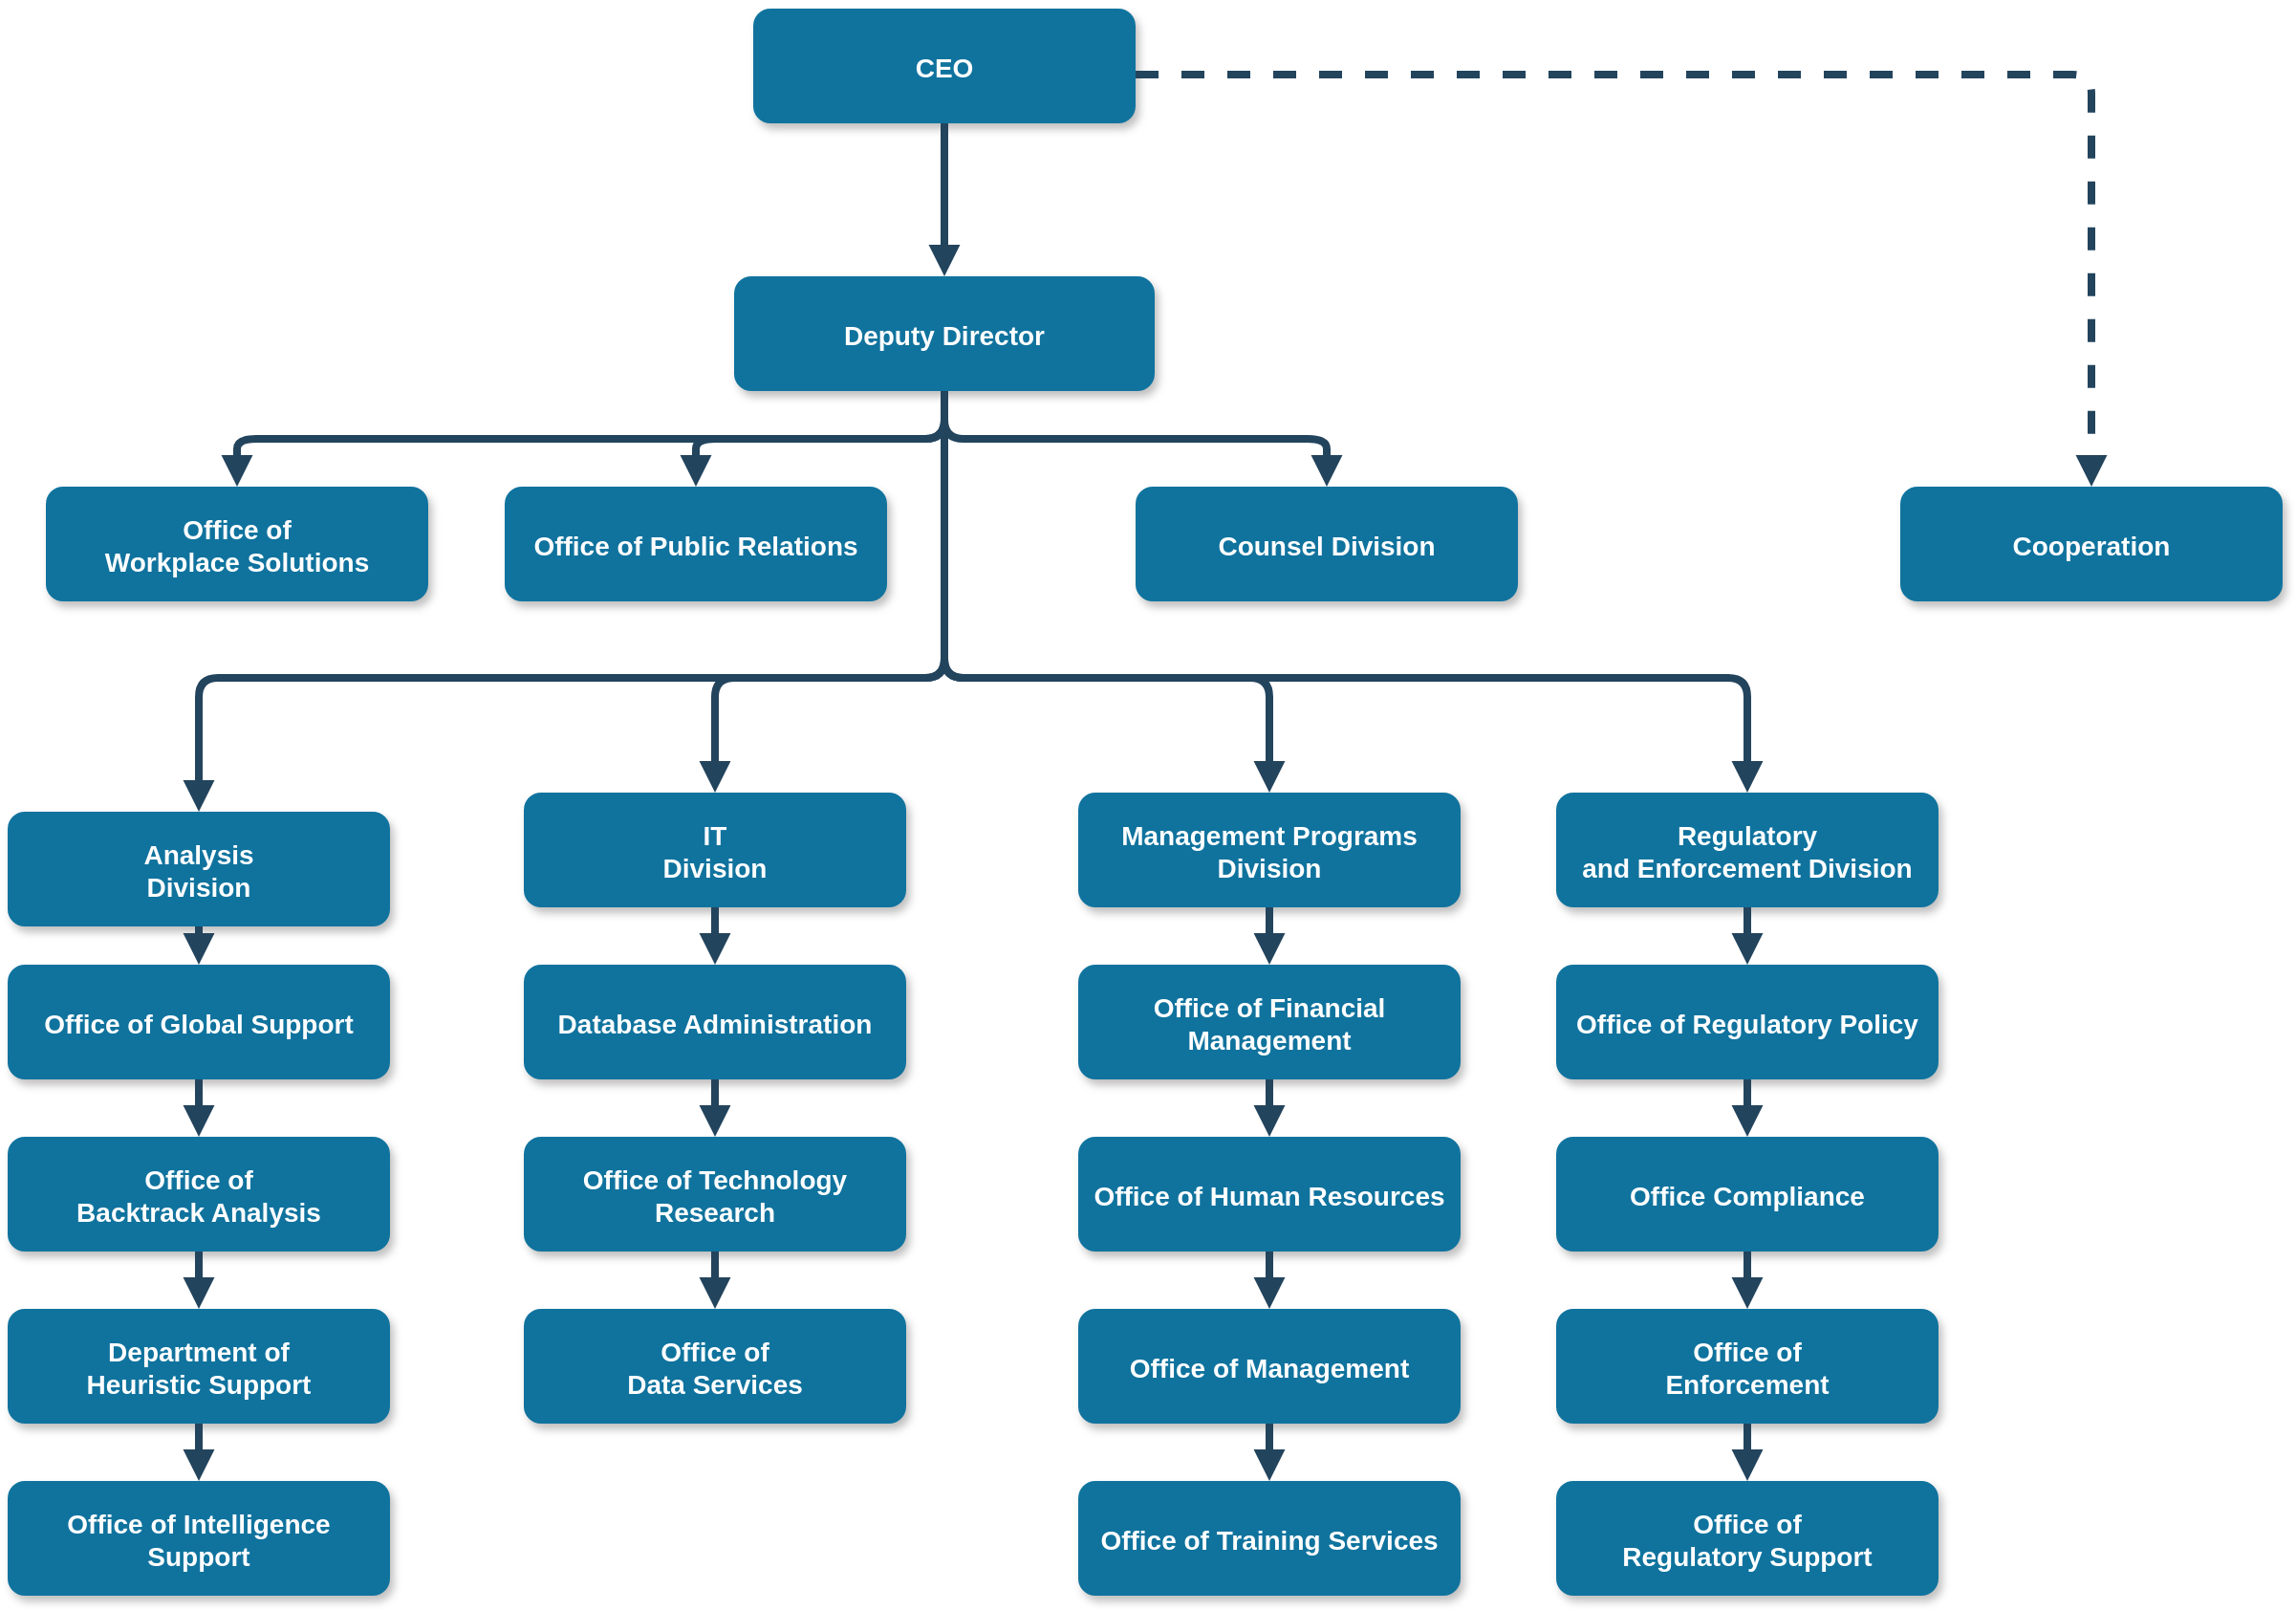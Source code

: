 <mxfile version="24.8.4" pages="2">
  <diagram name="Page-1" id="97916047-d0de-89f5-080d-49f4d83e522f">
    <mxGraphModel dx="872" dy="477" grid="1" gridSize="10" guides="1" tooltips="1" connect="1" arrows="1" fold="1" page="1" pageScale="1.5" pageWidth="1169" pageHeight="827" background="none" math="0" shadow="0">
      <root>
        <mxCell id="0" />
        <mxCell id="1" parent="0" />
        <mxCell id="2" value="CEO" style="rounded=1;fillColor=#10739E;strokeColor=none;shadow=1;gradientColor=none;fontStyle=1;fontColor=#FFFFFF;fontSize=14;" parent="1" vertex="1">
          <mxGeometry x="672" y="205.5" width="200" height="60" as="geometry" />
        </mxCell>
        <mxCell id="3" value="Deputy Director" style="rounded=1;fillColor=#10739E;strokeColor=none;shadow=1;gradientColor=none;fontStyle=1;fontColor=#FFFFFF;fontSize=14;" parent="1" vertex="1">
          <mxGeometry x="662" y="345.5" width="220" height="60" as="geometry" />
        </mxCell>
        <mxCell id="4" value="Office of &#xa;Workplace Solutions" style="rounded=1;fillColor=#10739E;strokeColor=none;shadow=1;gradientColor=none;fontStyle=1;fontColor=#FFFFFF;fontSize=14;" parent="1" vertex="1">
          <mxGeometry x="302" y="455.5" width="200" height="60" as="geometry" />
        </mxCell>
        <mxCell id="5" value="Office of Public Relations" style="rounded=1;fillColor=#10739E;strokeColor=none;shadow=1;gradientColor=none;fontStyle=1;fontColor=#FFFFFF;fontSize=14;" parent="1" vertex="1">
          <mxGeometry x="542" y="455.5" width="200" height="60" as="geometry" />
        </mxCell>
        <mxCell id="6" value="Counsel Division" style="rounded=1;fillColor=#10739E;strokeColor=none;shadow=1;gradientColor=none;fontStyle=1;fontColor=#FFFFFF;fontSize=14;" parent="1" vertex="1">
          <mxGeometry x="872" y="455.5" width="200" height="60" as="geometry" />
        </mxCell>
        <mxCell id="7" value="Cooperation" style="rounded=1;fillColor=#10739E;strokeColor=none;shadow=1;gradientColor=none;fontStyle=1;fontColor=#FFFFFF;fontSize=14;" parent="1" vertex="1">
          <mxGeometry x="1272" y="455.5" width="200" height="60" as="geometry" />
        </mxCell>
        <mxCell id="8" value="Analysis &#xa;Division" style="rounded=1;fillColor=#10739E;strokeColor=none;shadow=1;gradientColor=none;fontStyle=1;fontColor=#FFFFFF;fontSize=14;" parent="1" vertex="1">
          <mxGeometry x="282" y="625.5" width="200" height="60" as="geometry" />
        </mxCell>
        <mxCell id="9" value="Office of Global Support" style="rounded=1;fillColor=#10739E;strokeColor=none;shadow=1;gradientColor=none;fontStyle=1;fontColor=#FFFFFF;fontSize=14;" parent="1" vertex="1">
          <mxGeometry x="282" y="705.5" width="200" height="60" as="geometry" />
        </mxCell>
        <mxCell id="10" value="Office of &#xa;Backtrack Analysis" style="rounded=1;fillColor=#10739E;strokeColor=none;shadow=1;gradientColor=none;fontStyle=1;fontColor=#FFFFFF;fontSize=14;" parent="1" vertex="1">
          <mxGeometry x="282" y="795.5" width="200" height="60" as="geometry" />
        </mxCell>
        <mxCell id="11" value="Department of &#xa;Heuristic Support" style="rounded=1;fillColor=#10739E;strokeColor=none;shadow=1;gradientColor=none;fontStyle=1;fontColor=#FFFFFF;fontSize=14;" parent="1" vertex="1">
          <mxGeometry x="282" y="885.5" width="200" height="60" as="geometry" />
        </mxCell>
        <mxCell id="12" value="Office of Intelligence &#xa;Support" style="rounded=1;fillColor=#10739E;strokeColor=none;shadow=1;gradientColor=none;fontStyle=1;fontColor=#FFFFFF;fontSize=14;" parent="1" vertex="1">
          <mxGeometry x="282" y="975.5" width="200" height="60" as="geometry" />
        </mxCell>
        <mxCell id="13" value="IT&#xa;Division" style="rounded=1;fillColor=#10739E;strokeColor=none;shadow=1;gradientColor=none;fontStyle=1;fontColor=#FFFFFF;fontSize=14;" parent="1" vertex="1">
          <mxGeometry x="552" y="615.5" width="200" height="60" as="geometry" />
        </mxCell>
        <mxCell id="14" value="Database Administration" style="rounded=1;fillColor=#10739E;strokeColor=none;shadow=1;gradientColor=none;fontStyle=1;fontColor=#FFFFFF;fontSize=14;" parent="1" vertex="1">
          <mxGeometry x="552" y="705.5" width="200" height="60" as="geometry" />
        </mxCell>
        <mxCell id="15" value="Office of Technology &#xa;Research" style="rounded=1;fillColor=#10739E;strokeColor=none;shadow=1;gradientColor=none;fontStyle=1;fontColor=#FFFFFF;fontSize=14;" parent="1" vertex="1">
          <mxGeometry x="552" y="795.5" width="200" height="60" as="geometry" />
        </mxCell>
        <mxCell id="16" value="Office of&#xa;Data Services" style="rounded=1;fillColor=#10739E;strokeColor=none;shadow=1;gradientColor=none;fontStyle=1;fontColor=#FFFFFF;fontSize=14;" parent="1" vertex="1">
          <mxGeometry x="552" y="885.5" width="200" height="60" as="geometry" />
        </mxCell>
        <mxCell id="18" value="Management Programs &#xa;Division" style="rounded=1;fillColor=#10739E;strokeColor=none;shadow=1;gradientColor=none;fontStyle=1;fontColor=#FFFFFF;fontSize=14;" parent="1" vertex="1">
          <mxGeometry x="842" y="615.5" width="200" height="60" as="geometry" />
        </mxCell>
        <mxCell id="19" value="Office of Financial &#xa;Management" style="rounded=1;fillColor=#10739E;strokeColor=none;shadow=1;gradientColor=none;fontStyle=1;fontColor=#FFFFFF;fontSize=14;" parent="1" vertex="1">
          <mxGeometry x="842" y="705.5" width="200" height="60" as="geometry" />
        </mxCell>
        <mxCell id="20" value="Office of Human Resources" style="rounded=1;fillColor=#10739E;strokeColor=none;shadow=1;gradientColor=none;fontStyle=1;fontColor=#FFFFFF;fontSize=14;" parent="1" vertex="1">
          <mxGeometry x="842" y="795.5" width="200" height="60" as="geometry" />
        </mxCell>
        <mxCell id="21" value="Office of Management " style="rounded=1;fillColor=#10739E;strokeColor=none;shadow=1;gradientColor=none;fontStyle=1;fontColor=#FFFFFF;fontSize=14;" parent="1" vertex="1">
          <mxGeometry x="842" y="885.5" width="200" height="60" as="geometry" />
        </mxCell>
        <mxCell id="22" value="Office of Training Services" style="rounded=1;fillColor=#10739E;strokeColor=none;shadow=1;gradientColor=none;fontStyle=1;fontColor=#FFFFFF;fontSize=14;" parent="1" vertex="1">
          <mxGeometry x="842" y="975.5" width="200" height="60" as="geometry" />
        </mxCell>
        <mxCell id="23" value="Regulatory &#xa;and Enforcement Division" style="rounded=1;fillColor=#10739E;strokeColor=none;shadow=1;gradientColor=none;fontStyle=1;fontColor=#FFFFFF;fontSize=14;" parent="1" vertex="1">
          <mxGeometry x="1092" y="615.5" width="200" height="60" as="geometry" />
        </mxCell>
        <mxCell id="24" value="Office of Regulatory Policy" style="rounded=1;fillColor=#10739E;strokeColor=none;shadow=1;gradientColor=none;fontStyle=1;fontColor=#FFFFFF;fontSize=14;" parent="1" vertex="1">
          <mxGeometry x="1092" y="705.5" width="200" height="60" as="geometry" />
        </mxCell>
        <mxCell id="25" value="Office Compliance" style="rounded=1;fillColor=#10739E;strokeColor=none;shadow=1;gradientColor=none;fontStyle=1;fontColor=#FFFFFF;fontSize=14;" parent="1" vertex="1">
          <mxGeometry x="1092" y="795.5" width="200" height="60" as="geometry" />
        </mxCell>
        <mxCell id="26" value="Office of &#xa;Enforcement" style="rounded=1;fillColor=#10739E;strokeColor=none;shadow=1;gradientColor=none;fontStyle=1;fontColor=#FFFFFF;fontSize=14;" parent="1" vertex="1">
          <mxGeometry x="1092" y="885.5" width="200" height="60" as="geometry" />
        </mxCell>
        <mxCell id="27" value="Office of&#xa; Regulatory Support" style="rounded=1;fillColor=#10739E;strokeColor=none;shadow=1;gradientColor=none;fontStyle=1;fontColor=#FFFFFF;fontSize=14;" parent="1" vertex="1">
          <mxGeometry x="1092" y="975.5" width="200" height="60" as="geometry" />
        </mxCell>
        <mxCell id="29" value="" style="edgeStyle=elbowEdgeStyle;elbow=vertical;strokeWidth=4;endArrow=block;endFill=1;fontStyle=1;strokeColor=#23445D;" parent="1" source="2" target="3" edge="1">
          <mxGeometry x="22" y="165.5" width="100" height="100" as="geometry">
            <mxPoint x="22" y="265.5" as="sourcePoint" />
            <mxPoint x="122" y="165.5" as="targetPoint" />
          </mxGeometry>
        </mxCell>
        <mxCell id="30" value="" style="edgeStyle=elbowEdgeStyle;elbow=vertical;strokeWidth=4;endArrow=block;endFill=1;fontStyle=1;strokeColor=#23445D;" parent="1" source="3" target="5" edge="1">
          <mxGeometry x="22" y="165.5" width="100" height="100" as="geometry">
            <mxPoint x="22" y="265.5" as="sourcePoint" />
            <mxPoint x="122" y="165.5" as="targetPoint" />
          </mxGeometry>
        </mxCell>
        <mxCell id="31" value="" style="edgeStyle=elbowEdgeStyle;elbow=vertical;strokeWidth=4;endArrow=block;endFill=1;fontStyle=1;strokeColor=#23445D;" parent="1" source="3" target="4" edge="1">
          <mxGeometry x="22" y="165.5" width="100" height="100" as="geometry">
            <mxPoint x="22" y="265.5" as="sourcePoint" />
            <mxPoint x="122" y="165.5" as="targetPoint" />
          </mxGeometry>
        </mxCell>
        <mxCell id="32" value="" style="edgeStyle=elbowEdgeStyle;elbow=vertical;strokeWidth=4;endArrow=block;endFill=1;fontStyle=1;strokeColor=#23445D;" parent="1" source="3" target="6" edge="1">
          <mxGeometry x="22" y="165.5" width="100" height="100" as="geometry">
            <mxPoint x="22" y="265.5" as="sourcePoint" />
            <mxPoint x="122" y="165.5" as="targetPoint" />
          </mxGeometry>
        </mxCell>
        <mxCell id="33" value="" style="edgeStyle=elbowEdgeStyle;elbow=vertical;strokeWidth=4;endArrow=block;endFill=1;fontStyle=1;dashed=1;strokeColor=#23445D;" parent="1" source="2" target="7" edge="1">
          <mxGeometry x="22" y="165.5" width="100" height="100" as="geometry">
            <mxPoint x="22" y="265.5" as="sourcePoint" />
            <mxPoint x="122" y="165.5" as="targetPoint" />
            <Array as="points">
              <mxPoint x="900" y="240" />
              <mxPoint x="910" y="260" />
              <mxPoint x="1062" y="295.5" />
            </Array>
          </mxGeometry>
        </mxCell>
        <mxCell id="34" value="" style="edgeStyle=elbowEdgeStyle;elbow=vertical;strokeWidth=4;endArrow=block;endFill=1;fontStyle=1;strokeColor=#23445D;" parent="1" source="3" target="8" edge="1">
          <mxGeometry x="22" y="165.5" width="100" height="100" as="geometry">
            <mxPoint x="22" y="265.5" as="sourcePoint" />
            <mxPoint x="122" y="165.5" as="targetPoint" />
            <Array as="points">
              <mxPoint x="552" y="555.5" />
            </Array>
          </mxGeometry>
        </mxCell>
        <mxCell id="37" value="" style="edgeStyle=elbowEdgeStyle;elbow=vertical;strokeWidth=4;endArrow=block;endFill=1;fontStyle=1;strokeColor=#23445D;" parent="1" source="3" target="23" edge="1">
          <mxGeometry x="22" y="165.5" width="100" height="100" as="geometry">
            <mxPoint x="22" y="265.5" as="sourcePoint" />
            <mxPoint x="122" y="165.5" as="targetPoint" />
            <Array as="points">
              <mxPoint x="972" y="555.5" />
            </Array>
          </mxGeometry>
        </mxCell>
        <mxCell id="38" value="" style="edgeStyle=elbowEdgeStyle;elbow=vertical;strokeWidth=4;endArrow=block;endFill=1;fontStyle=1;strokeColor=#23445D;" parent="1" source="8" target="9" edge="1">
          <mxGeometry x="62" y="165.5" width="100" height="100" as="geometry">
            <mxPoint x="62" y="265.5" as="sourcePoint" />
            <mxPoint x="162" y="165.5" as="targetPoint" />
          </mxGeometry>
        </mxCell>
        <mxCell id="39" value="" style="edgeStyle=elbowEdgeStyle;elbow=vertical;strokeWidth=4;endArrow=block;endFill=1;fontStyle=1;strokeColor=#23445D;" parent="1" source="9" target="10" edge="1">
          <mxGeometry x="62" y="175.5" width="100" height="100" as="geometry">
            <mxPoint x="62" y="275.5" as="sourcePoint" />
            <mxPoint x="162" y="175.5" as="targetPoint" />
          </mxGeometry>
        </mxCell>
        <mxCell id="40" value="" style="edgeStyle=elbowEdgeStyle;elbow=vertical;strokeWidth=4;endArrow=block;endFill=1;fontStyle=1;strokeColor=#23445D;" parent="1" source="10" target="11" edge="1">
          <mxGeometry x="62" y="185.5" width="100" height="100" as="geometry">
            <mxPoint x="62" y="285.5" as="sourcePoint" />
            <mxPoint x="162" y="185.5" as="targetPoint" />
          </mxGeometry>
        </mxCell>
        <mxCell id="41" value="" style="edgeStyle=elbowEdgeStyle;elbow=vertical;strokeWidth=4;endArrow=block;endFill=1;fontStyle=1;strokeColor=#23445D;" parent="1" source="11" target="12" edge="1">
          <mxGeometry x="62" y="195.5" width="100" height="100" as="geometry">
            <mxPoint x="62" y="295.5" as="sourcePoint" />
            <mxPoint x="162" y="195.5" as="targetPoint" />
          </mxGeometry>
        </mxCell>
        <mxCell id="42" value="" style="edgeStyle=elbowEdgeStyle;elbow=vertical;strokeWidth=4;endArrow=block;endFill=1;fontStyle=1;strokeColor=#23445D;" parent="1" source="13" target="14" edge="1">
          <mxGeometry x="62" y="165.5" width="100" height="100" as="geometry">
            <mxPoint x="62" y="265.5" as="sourcePoint" />
            <mxPoint x="162" y="165.5" as="targetPoint" />
          </mxGeometry>
        </mxCell>
        <mxCell id="43" value="" style="edgeStyle=elbowEdgeStyle;elbow=vertical;strokeWidth=4;endArrow=block;endFill=1;fontStyle=1;strokeColor=#23445D;" parent="1" source="14" target="15" edge="1">
          <mxGeometry x="62" y="175.5" width="100" height="100" as="geometry">
            <mxPoint x="62" y="275.5" as="sourcePoint" />
            <mxPoint x="162" y="175.5" as="targetPoint" />
          </mxGeometry>
        </mxCell>
        <mxCell id="44" value="" style="edgeStyle=elbowEdgeStyle;elbow=vertical;strokeWidth=4;endArrow=block;endFill=1;fontStyle=1;strokeColor=#23445D;" parent="1" source="15" target="16" edge="1">
          <mxGeometry x="62" y="185.5" width="100" height="100" as="geometry">
            <mxPoint x="62" y="285.5" as="sourcePoint" />
            <mxPoint x="162" y="185.5" as="targetPoint" />
          </mxGeometry>
        </mxCell>
        <mxCell id="46" value="" style="edgeStyle=elbowEdgeStyle;elbow=vertical;strokeWidth=4;endArrow=block;endFill=1;fontStyle=1;strokeColor=#23445D;" parent="1" source="18" target="19" edge="1">
          <mxGeometry x="72" y="165.5" width="100" height="100" as="geometry">
            <mxPoint x="72" y="265.5" as="sourcePoint" />
            <mxPoint x="172" y="165.5" as="targetPoint" />
          </mxGeometry>
        </mxCell>
        <mxCell id="47" value="" style="edgeStyle=elbowEdgeStyle;elbow=vertical;strokeWidth=4;endArrow=block;endFill=1;fontStyle=1;strokeColor=#23445D;" parent="1" source="19" target="20" edge="1">
          <mxGeometry x="72" y="175.5" width="100" height="100" as="geometry">
            <mxPoint x="72" y="275.5" as="sourcePoint" />
            <mxPoint x="172" y="175.5" as="targetPoint" />
          </mxGeometry>
        </mxCell>
        <mxCell id="48" value="" style="edgeStyle=elbowEdgeStyle;elbow=vertical;strokeWidth=4;endArrow=block;endFill=1;fontStyle=1;strokeColor=#23445D;" parent="1" source="20" target="21" edge="1">
          <mxGeometry x="72" y="185.5" width="100" height="100" as="geometry">
            <mxPoint x="72" y="285.5" as="sourcePoint" />
            <mxPoint x="172" y="185.5" as="targetPoint" />
          </mxGeometry>
        </mxCell>
        <mxCell id="49" value="" style="edgeStyle=elbowEdgeStyle;elbow=vertical;strokeWidth=4;endArrow=block;endFill=1;fontStyle=1;strokeColor=#23445D;" parent="1" source="21" target="22" edge="1">
          <mxGeometry x="72" y="195.5" width="100" height="100" as="geometry">
            <mxPoint x="72" y="295.5" as="sourcePoint" />
            <mxPoint x="172" y="195.5" as="targetPoint" />
          </mxGeometry>
        </mxCell>
        <mxCell id="50" value="" style="edgeStyle=elbowEdgeStyle;elbow=vertical;strokeWidth=4;endArrow=block;endFill=1;fontStyle=1;strokeColor=#23445D;" parent="1" source="23" target="24" edge="1">
          <mxGeometry x="72" y="165.5" width="100" height="100" as="geometry">
            <mxPoint x="72" y="265.5" as="sourcePoint" />
            <mxPoint x="172" y="165.5" as="targetPoint" />
          </mxGeometry>
        </mxCell>
        <mxCell id="51" value="" style="edgeStyle=elbowEdgeStyle;elbow=vertical;strokeWidth=4;endArrow=block;endFill=1;fontStyle=1;strokeColor=#23445D;" parent="1" source="24" target="25" edge="1">
          <mxGeometry x="72" y="175.5" width="100" height="100" as="geometry">
            <mxPoint x="72" y="275.5" as="sourcePoint" />
            <mxPoint x="172" y="175.5" as="targetPoint" />
          </mxGeometry>
        </mxCell>
        <mxCell id="52" value="" style="edgeStyle=elbowEdgeStyle;elbow=vertical;strokeWidth=4;endArrow=block;endFill=1;fontStyle=1;strokeColor=#23445D;" parent="1" source="25" target="26" edge="1">
          <mxGeometry x="72" y="185.5" width="100" height="100" as="geometry">
            <mxPoint x="72" y="285.5" as="sourcePoint" />
            <mxPoint x="172" y="185.5" as="targetPoint" />
          </mxGeometry>
        </mxCell>
        <mxCell id="53" value="" style="edgeStyle=elbowEdgeStyle;elbow=vertical;strokeWidth=4;endArrow=block;endFill=1;fontStyle=1;strokeColor=#23445D;" parent="1" source="26" target="27" edge="1">
          <mxGeometry x="72" y="195.5" width="100" height="100" as="geometry">
            <mxPoint x="72" y="295.5" as="sourcePoint" />
            <mxPoint x="172" y="195.5" as="targetPoint" />
          </mxGeometry>
        </mxCell>
        <mxCell id="54" value="" style="edgeStyle=elbowEdgeStyle;elbow=vertical;strokeWidth=4;endArrow=block;endFill=1;fontStyle=1;strokeColor=#23445D;" parent="1" source="3" target="13" edge="1">
          <mxGeometry x="22" y="165.5" width="100" height="100" as="geometry">
            <mxPoint x="22" y="265.5" as="sourcePoint" />
            <mxPoint x="122" y="165.5" as="targetPoint" />
            <Array as="points">
              <mxPoint x="652" y="555.5" />
            </Array>
          </mxGeometry>
        </mxCell>
        <mxCell id="55" value="" style="edgeStyle=elbowEdgeStyle;elbow=vertical;strokeWidth=4;endArrow=block;endFill=1;fontStyle=1;strokeColor=#23445D;" parent="1" source="3" target="18" edge="1">
          <mxGeometry x="22" y="165.5" width="100" height="100" as="geometry">
            <mxPoint x="22" y="265.5" as="sourcePoint" />
            <mxPoint x="122" y="165.5" as="targetPoint" />
            <Array as="points">
              <mxPoint x="942" y="555.5" />
            </Array>
          </mxGeometry>
        </mxCell>
      </root>
    </mxGraphModel>
  </diagram>
  <diagram id="e6IgMV_iYCYplH0gIcxM" name="Page-2">
    <mxGraphModel dx="1940" dy="596" grid="1" gridSize="10" guides="1" tooltips="1" connect="1" arrows="1" fold="1" page="1" pageScale="1" pageWidth="850" pageHeight="1100" math="0" shadow="0">
      <root>
        <mxCell id="0" />
        <mxCell id="1" parent="0" />
        <mxCell id="WrCITK76RCs4NgZTFNEP-1" value="Quản Lý Ngân Hàng" style="rounded=1;whiteSpace=wrap;html=1;" vertex="1" parent="1">
          <mxGeometry x="400" y="50" width="160" height="60" as="geometry" />
        </mxCell>
        <mxCell id="WrCITK76RCs4NgZTFNEP-4" value="" style="line;strokeWidth=2;direction=south;html=1;" vertex="1" parent="1">
          <mxGeometry x="480" y="110" width="10" height="50" as="geometry" />
        </mxCell>
        <mxCell id="WrCITK76RCs4NgZTFNEP-7" value="" style="edgeStyle=elbowEdgeStyle;elbow=vertical;endArrow=classic;html=1;curved=0;rounded=0;exitX=0.347;exitY=0.5;exitDx=0;exitDy=0;exitPerimeter=0;horizontal=1;" edge="1" parent="1">
          <mxGeometry width="50" height="50" relative="1" as="geometry">
            <mxPoint x="0.03" y="160" as="sourcePoint" />
            <mxPoint y="240" as="targetPoint" />
            <Array as="points">
              <mxPoint y="230" />
            </Array>
          </mxGeometry>
        </mxCell>
        <mxCell id="WrCITK76RCs4NgZTFNEP-8" value="" style="edgeStyle=segmentEdgeStyle;endArrow=classic;html=1;curved=0;rounded=0;endSize=8;startSize=8;exitX=0.183;exitY=0.5;exitDx=0;exitDy=0;exitPerimeter=0;" edge="1" parent="1">
          <mxGeometry width="50" height="50" relative="1" as="geometry">
            <mxPoint x="-240.0" y="160" as="sourcePoint" />
            <mxPoint x="-240" y="240" as="targetPoint" />
            <Array as="points" />
          </mxGeometry>
        </mxCell>
        <mxCell id="WrCITK76RCs4NgZTFNEP-18" style="edgeStyle=orthogonalEdgeStyle;rounded=0;orthogonalLoop=1;jettySize=auto;html=1;" edge="1" parent="1">
          <mxGeometry relative="1" as="geometry">
            <mxPoint x="720" y="240" as="targetPoint" />
            <mxPoint x="720" y="160" as="sourcePoint" />
          </mxGeometry>
        </mxCell>
        <mxCell id="WrCITK76RCs4NgZTFNEP-9" value="" style="line;strokeWidth=2;html=1;" vertex="1" parent="1">
          <mxGeometry x="-240" y="150" width="1440" height="20" as="geometry" />
        </mxCell>
        <mxCell id="WrCITK76RCs4NgZTFNEP-12" value="" style="edgeStyle=segmentEdgeStyle;endArrow=classic;html=1;curved=0;rounded=0;endSize=8;startSize=8;exitX=0.531;exitY=0.5;exitDx=0;exitDy=0;exitPerimeter=0;" edge="1" parent="1" target="WrCITK76RCs4NgZTFNEP-23">
          <mxGeometry width="50" height="50" relative="1" as="geometry">
            <mxPoint x="240.19" y="160" as="sourcePoint" />
            <mxPoint x="240" y="240" as="targetPoint" />
            <Array as="points">
              <mxPoint x="240" y="200" />
              <mxPoint x="240" y="200" />
            </Array>
          </mxGeometry>
        </mxCell>
        <mxCell id="WrCITK76RCs4NgZTFNEP-13" value="" style="edgeStyle=segmentEdgeStyle;endArrow=classic;html=1;curved=0;rounded=0;endSize=8;startSize=8;" edge="1" parent="1">
          <mxGeometry width="50" height="50" relative="1" as="geometry">
            <mxPoint x="1200" y="161" as="sourcePoint" />
            <mxPoint x="1200" y="240" as="targetPoint" />
            <Array as="points" />
          </mxGeometry>
        </mxCell>
        <mxCell id="WrCITK76RCs4NgZTFNEP-15" value="" style="edgeStyle=segmentEdgeStyle;endArrow=classic;html=1;curved=0;rounded=0;endSize=8;startSize=8;" edge="1" parent="1">
          <mxGeometry width="50" height="50" relative="1" as="geometry">
            <mxPoint x="480" y="160" as="sourcePoint" />
            <mxPoint x="480" y="240" as="targetPoint" />
          </mxGeometry>
        </mxCell>
        <mxCell id="WrCITK76RCs4NgZTFNEP-17" value="" style="edgeStyle=segmentEdgeStyle;endArrow=classic;html=1;curved=0;rounded=0;endSize=8;startSize=8;" edge="1" parent="1">
          <mxGeometry width="50" height="50" relative="1" as="geometry">
            <mxPoint x="960" y="160" as="sourcePoint" />
            <mxPoint x="960" y="240" as="targetPoint" />
            <Array as="points">
              <mxPoint x="960" y="190" />
              <mxPoint x="960" y="190" />
            </Array>
          </mxGeometry>
        </mxCell>
        <mxCell id="WrCITK76RCs4NgZTFNEP-19" value="Quản Lý Tài Khoản&amp;nbsp;" style="shape=ext;double=1;rounded=1;whiteSpace=wrap;html=1;" vertex="1" parent="1">
          <mxGeometry x="-320" y="240" width="160" height="80" as="geometry" />
        </mxCell>
        <mxCell id="WrCITK76RCs4NgZTFNEP-21" value="Quản Lý Giao Dịch" style="shape=ext;double=1;rounded=1;whiteSpace=wrap;html=1;" vertex="1" parent="1">
          <mxGeometry x="-80" y="240" width="160" height="80" as="geometry" />
        </mxCell>
        <mxCell id="WrCITK76RCs4NgZTFNEP-23" value="Quản Lý&amp;nbsp;&lt;div&gt;Tín Dụng và Vay Vốn&lt;/div&gt;" style="shape=ext;double=1;rounded=1;whiteSpace=wrap;html=1;" vertex="1" parent="1">
          <mxGeometry x="160" y="240" width="160" height="80" as="geometry" />
        </mxCell>
        <mxCell id="WrCITK76RCs4NgZTFNEP-24" value="Quản Lý Thẻ" style="shape=ext;double=1;rounded=1;whiteSpace=wrap;html=1;" vertex="1" parent="1">
          <mxGeometry x="400" y="240" width="160" height="80" as="geometry" />
        </mxCell>
        <mxCell id="WrCITK76RCs4NgZTFNEP-25" value="Quản Lý&lt;div&gt;Dịch vụ ngân hàng điện tử&lt;/div&gt;" style="shape=ext;double=1;rounded=1;whiteSpace=wrap;html=1;" vertex="1" parent="1">
          <mxGeometry x="640" y="240" width="160" height="80" as="geometry" />
        </mxCell>
        <mxCell id="WrCITK76RCs4NgZTFNEP-26" value="Quản lý khuyết nại và hỗ trợ khách hàng" style="shape=ext;double=1;rounded=1;whiteSpace=wrap;html=1;" vertex="1" parent="1">
          <mxGeometry x="880" y="240" width="160" height="80" as="geometry" />
        </mxCell>
        <mxCell id="WrCITK76RCs4NgZTFNEP-27" value="Quản Lý rủi ro và tuân thủ pháp luật" style="shape=ext;double=1;rounded=1;whiteSpace=wrap;html=1;" vertex="1" parent="1">
          <mxGeometry x="1120" y="240" width="160" height="80" as="geometry" />
        </mxCell>
        <mxCell id="WrCITK76RCs4NgZTFNEP-30" value="" style="endArrow=none;html=1;rounded=0;entryX=0;entryY=0.5;entryDx=0;entryDy=0;" edge="1" parent="1" target="WrCITK76RCs4NgZTFNEP-19">
          <mxGeometry width="50" height="50" relative="1" as="geometry">
            <mxPoint x="-360" y="1240" as="sourcePoint" />
            <mxPoint x="-360" y="280" as="targetPoint" />
            <Array as="points">
              <mxPoint x="-360" y="400" />
              <mxPoint x="-360" y="280" />
            </Array>
          </mxGeometry>
        </mxCell>
        <mxCell id="WrCITK76RCs4NgZTFNEP-31" value="" style="endArrow=none;html=1;rounded=0;" edge="1" parent="1">
          <mxGeometry width="50" height="50" relative="1" as="geometry">
            <mxPoint x="-360" y="400" as="sourcePoint" />
            <mxPoint x="-320" y="400" as="targetPoint" />
          </mxGeometry>
        </mxCell>
        <mxCell id="WrCITK76RCs4NgZTFNEP-32" value="Mở Tài Khoản" style="ellipse;whiteSpace=wrap;html=1;" vertex="1" parent="1">
          <mxGeometry x="-320" y="360" width="160" height="80" as="geometry" />
        </mxCell>
        <mxCell id="WrCITK76RCs4NgZTFNEP-33" value="" style="endArrow=none;html=1;rounded=0;" edge="1" parent="1">
          <mxGeometry width="50" height="50" relative="1" as="geometry">
            <mxPoint x="-360" y="520" as="sourcePoint" />
            <mxPoint x="-320" y="520" as="targetPoint" />
          </mxGeometry>
        </mxCell>
        <mxCell id="WrCITK76RCs4NgZTFNEP-34" value="" style="endArrow=none;html=1;rounded=0;" edge="1" parent="1">
          <mxGeometry width="50" height="50" relative="1" as="geometry">
            <mxPoint x="-360" y="1240" as="sourcePoint" />
            <mxPoint x="-320" y="1240" as="targetPoint" />
          </mxGeometry>
        </mxCell>
        <mxCell id="WrCITK76RCs4NgZTFNEP-35" value="" style="endArrow=none;html=1;rounded=0;" edge="1" parent="1">
          <mxGeometry width="50" height="50" relative="1" as="geometry">
            <mxPoint x="-360" y="1000" as="sourcePoint" />
            <mxPoint x="-320" y="1000" as="targetPoint" />
          </mxGeometry>
        </mxCell>
        <mxCell id="WrCITK76RCs4NgZTFNEP-36" value="" style="endArrow=none;html=1;rounded=0;" edge="1" parent="1">
          <mxGeometry width="50" height="50" relative="1" as="geometry">
            <mxPoint x="-360" y="1120" as="sourcePoint" />
            <mxPoint x="-320" y="1120" as="targetPoint" />
          </mxGeometry>
        </mxCell>
        <mxCell id="WrCITK76RCs4NgZTFNEP-37" value="" style="endArrow=none;html=1;rounded=0;" edge="1" parent="1">
          <mxGeometry width="50" height="50" relative="1" as="geometry">
            <mxPoint x="-360" y="880" as="sourcePoint" />
            <mxPoint x="-320" y="880" as="targetPoint" />
          </mxGeometry>
        </mxCell>
        <mxCell id="WrCITK76RCs4NgZTFNEP-38" value="" style="endArrow=none;html=1;rounded=0;" edge="1" parent="1">
          <mxGeometry width="50" height="50" relative="1" as="geometry">
            <mxPoint x="-360" y="760" as="sourcePoint" />
            <mxPoint x="-320" y="760" as="targetPoint" />
          </mxGeometry>
        </mxCell>
        <mxCell id="WrCITK76RCs4NgZTFNEP-39" value="" style="endArrow=none;html=1;rounded=0;" edge="1" parent="1">
          <mxGeometry width="50" height="50" relative="1" as="geometry">
            <mxPoint x="-360" y="640" as="sourcePoint" />
            <mxPoint x="-320" y="640" as="targetPoint" />
            <Array as="points">
              <mxPoint x="-340" y="640" />
            </Array>
          </mxGeometry>
        </mxCell>
        <mxCell id="WrCITK76RCs4NgZTFNEP-40" value="Đóng Tài Khoản" style="ellipse;whiteSpace=wrap;html=1;" vertex="1" parent="1">
          <mxGeometry x="-320" y="480" width="160" height="80" as="geometry" />
        </mxCell>
        <mxCell id="WrCITK76RCs4NgZTFNEP-41" value="Cập nhật thông tin tài khoản" style="ellipse;whiteSpace=wrap;html=1;" vertex="1" parent="1">
          <mxGeometry x="-320" y="600" width="160" height="80" as="geometry" />
        </mxCell>
        <mxCell id="WrCITK76RCs4NgZTFNEP-42" value="Tìm kiếm tài khoản" style="ellipse;whiteSpace=wrap;html=1;" vertex="1" parent="1">
          <mxGeometry x="-320" y="720" width="160" height="80" as="geometry" />
        </mxCell>
        <mxCell id="WrCITK76RCs4NgZTFNEP-43" value="Khoá tài khoản tạm thời" style="ellipse;whiteSpace=wrap;html=1;" vertex="1" parent="1">
          <mxGeometry x="-320" y="840" width="160" height="80" as="geometry" />
        </mxCell>
        <mxCell id="WrCITK76RCs4NgZTFNEP-44" value="Mở khoá tài khoản" style="ellipse;whiteSpace=wrap;html=1;" vertex="1" parent="1">
          <mxGeometry x="-320" y="960" width="160" height="80" as="geometry" />
        </mxCell>
        <mxCell id="WrCITK76RCs4NgZTFNEP-45" value="Xem lịch sử giao dịch" style="ellipse;whiteSpace=wrap;html=1;" vertex="1" parent="1">
          <mxGeometry x="-320" y="1080" width="160" height="80" as="geometry" />
        </mxCell>
        <mxCell id="WrCITK76RCs4NgZTFNEP-46" value="Hạn mức tài khoản" style="ellipse;whiteSpace=wrap;html=1;" vertex="1" parent="1">
          <mxGeometry x="-320" y="1200" width="160" height="80" as="geometry" />
        </mxCell>
        <mxCell id="WrCITK76RCs4NgZTFNEP-47" value="" style="endArrow=none;html=1;rounded=0;entryX=0;entryY=0.5;entryDx=0;entryDy=0;" edge="1" parent="1">
          <mxGeometry width="50" height="50" relative="1" as="geometry">
            <mxPoint x="-120" y="760" as="sourcePoint" />
            <mxPoint x="-80" y="280" as="targetPoint" />
            <Array as="points">
              <mxPoint x="-120" y="400" />
              <mxPoint x="-120" y="280" />
            </Array>
          </mxGeometry>
        </mxCell>
        <mxCell id="WrCITK76RCs4NgZTFNEP-48" value="" style="endArrow=none;html=1;rounded=0;" edge="1" parent="1">
          <mxGeometry width="50" height="50" relative="1" as="geometry">
            <mxPoint x="-120" y="400" as="sourcePoint" />
            <mxPoint x="-80" y="400" as="targetPoint" />
          </mxGeometry>
        </mxCell>
        <mxCell id="WrCITK76RCs4NgZTFNEP-49" value="Gửi Tiền" style="ellipse;whiteSpace=wrap;html=1;" vertex="1" parent="1">
          <mxGeometry x="-80" y="360" width="160" height="80" as="geometry" />
        </mxCell>
        <mxCell id="WrCITK76RCs4NgZTFNEP-50" value="" style="endArrow=none;html=1;rounded=0;" edge="1" parent="1">
          <mxGeometry width="50" height="50" relative="1" as="geometry">
            <mxPoint x="-120" y="520" as="sourcePoint" />
            <mxPoint x="-80" y="520" as="targetPoint" />
          </mxGeometry>
        </mxCell>
        <mxCell id="WrCITK76RCs4NgZTFNEP-55" value="" style="endArrow=none;html=1;rounded=0;" edge="1" parent="1">
          <mxGeometry width="50" height="50" relative="1" as="geometry">
            <mxPoint x="-120" y="760" as="sourcePoint" />
            <mxPoint x="-80" y="760" as="targetPoint" />
          </mxGeometry>
        </mxCell>
        <mxCell id="WrCITK76RCs4NgZTFNEP-56" value="" style="endArrow=none;html=1;rounded=0;" edge="1" parent="1">
          <mxGeometry width="50" height="50" relative="1" as="geometry">
            <mxPoint x="-120" y="640" as="sourcePoint" />
            <mxPoint x="-80" y="640" as="targetPoint" />
            <Array as="points">
              <mxPoint x="-100" y="640" />
            </Array>
          </mxGeometry>
        </mxCell>
        <mxCell id="WrCITK76RCs4NgZTFNEP-57" value="Chuyển Tiền" style="ellipse;whiteSpace=wrap;html=1;" vertex="1" parent="1">
          <mxGeometry x="-80" y="480" width="160" height="80" as="geometry" />
        </mxCell>
        <mxCell id="WrCITK76RCs4NgZTFNEP-58" value="Rút tiền" style="ellipse;whiteSpace=wrap;html=1;" vertex="1" parent="1">
          <mxGeometry x="-80" y="600" width="160" height="80" as="geometry" />
        </mxCell>
        <mxCell id="WrCITK76RCs4NgZTFNEP-59" value="Kiểm tra số dư" style="ellipse;whiteSpace=wrap;html=1;" vertex="1" parent="1">
          <mxGeometry x="-80" y="720" width="160" height="80" as="geometry" />
        </mxCell>
        <mxCell id="WrCITK76RCs4NgZTFNEP-64" value="" style="endArrow=none;html=1;rounded=0;entryX=0;entryY=0.5;entryDx=0;entryDy=0;" edge="1" parent="1">
          <mxGeometry width="50" height="50" relative="1" as="geometry">
            <mxPoint x="120" y="760" as="sourcePoint" />
            <mxPoint x="160" y="280" as="targetPoint" />
            <Array as="points">
              <mxPoint x="120" y="400" />
              <mxPoint x="120" y="280" />
            </Array>
          </mxGeometry>
        </mxCell>
        <mxCell id="WrCITK76RCs4NgZTFNEP-65" value="" style="endArrow=none;html=1;rounded=0;" edge="1" parent="1">
          <mxGeometry width="50" height="50" relative="1" as="geometry">
            <mxPoint x="120" y="400" as="sourcePoint" />
            <mxPoint x="160" y="400" as="targetPoint" />
          </mxGeometry>
        </mxCell>
        <mxCell id="WrCITK76RCs4NgZTFNEP-66" value="Thẩm Định Khoản Vay" style="ellipse;whiteSpace=wrap;html=1;" vertex="1" parent="1">
          <mxGeometry x="160" y="360" width="160" height="80" as="geometry" />
        </mxCell>
        <mxCell id="WrCITK76RCs4NgZTFNEP-67" value="" style="endArrow=none;html=1;rounded=0;" edge="1" parent="1">
          <mxGeometry width="50" height="50" relative="1" as="geometry">
            <mxPoint x="120" y="520" as="sourcePoint" />
            <mxPoint x="160" y="520" as="targetPoint" />
          </mxGeometry>
        </mxCell>
        <mxCell id="WrCITK76RCs4NgZTFNEP-72" value="" style="endArrow=none;html=1;rounded=0;" edge="1" parent="1">
          <mxGeometry width="50" height="50" relative="1" as="geometry">
            <mxPoint x="120" y="760" as="sourcePoint" />
            <mxPoint x="160" y="760" as="targetPoint" />
          </mxGeometry>
        </mxCell>
        <mxCell id="WrCITK76RCs4NgZTFNEP-73" value="" style="endArrow=none;html=1;rounded=0;" edge="1" parent="1">
          <mxGeometry width="50" height="50" relative="1" as="geometry">
            <mxPoint x="120" y="640" as="sourcePoint" />
            <mxPoint x="160" y="640" as="targetPoint" />
            <Array as="points">
              <mxPoint x="140" y="640" />
            </Array>
          </mxGeometry>
        </mxCell>
        <mxCell id="WrCITK76RCs4NgZTFNEP-74" value="Phê duyệt khoản vay" style="ellipse;whiteSpace=wrap;html=1;" vertex="1" parent="1">
          <mxGeometry x="160" y="480" width="160" height="80" as="geometry" />
        </mxCell>
        <mxCell id="WrCITK76RCs4NgZTFNEP-75" value="Giải ngân khoản vay" style="ellipse;whiteSpace=wrap;html=1;" vertex="1" parent="1">
          <mxGeometry x="160" y="600" width="160" height="80" as="geometry" />
        </mxCell>
        <mxCell id="WrCITK76RCs4NgZTFNEP-76" value="Theo dõi và quản lý khoản vay" style="ellipse;whiteSpace=wrap;html=1;" vertex="1" parent="1">
          <mxGeometry x="160" y="720" width="160" height="80" as="geometry" />
        </mxCell>
        <mxCell id="WrCITK76RCs4NgZTFNEP-81" value="" style="endArrow=none;html=1;rounded=0;entryX=0;entryY=0.5;entryDx=0;entryDy=0;" edge="1" parent="1">
          <mxGeometry width="50" height="50" relative="1" as="geometry">
            <mxPoint x="360" y="880" as="sourcePoint" />
            <mxPoint x="400" y="280" as="targetPoint" />
            <Array as="points">
              <mxPoint x="360" y="400" />
              <mxPoint x="360" y="280" />
            </Array>
          </mxGeometry>
        </mxCell>
        <mxCell id="WrCITK76RCs4NgZTFNEP-82" value="" style="endArrow=none;html=1;rounded=0;" edge="1" parent="1">
          <mxGeometry width="50" height="50" relative="1" as="geometry">
            <mxPoint x="360" y="400" as="sourcePoint" />
            <mxPoint x="400" y="400" as="targetPoint" />
          </mxGeometry>
        </mxCell>
        <mxCell id="WrCITK76RCs4NgZTFNEP-83" value="Phát hành thẻ" style="ellipse;whiteSpace=wrap;html=1;" vertex="1" parent="1">
          <mxGeometry x="400" y="360" width="160" height="80" as="geometry" />
        </mxCell>
        <mxCell id="WrCITK76RCs4NgZTFNEP-84" value="" style="endArrow=none;html=1;rounded=0;" edge="1" parent="1">
          <mxGeometry width="50" height="50" relative="1" as="geometry">
            <mxPoint x="360" y="520" as="sourcePoint" />
            <mxPoint x="400" y="520" as="targetPoint" />
          </mxGeometry>
        </mxCell>
        <mxCell id="WrCITK76RCs4NgZTFNEP-88" value="" style="endArrow=none;html=1;rounded=0;" edge="1" parent="1">
          <mxGeometry width="50" height="50" relative="1" as="geometry">
            <mxPoint x="360" y="880" as="sourcePoint" />
            <mxPoint x="400" y="880" as="targetPoint" />
          </mxGeometry>
        </mxCell>
        <mxCell id="WrCITK76RCs4NgZTFNEP-89" value="" style="endArrow=none;html=1;rounded=0;" edge="1" parent="1">
          <mxGeometry width="50" height="50" relative="1" as="geometry">
            <mxPoint x="360" y="760" as="sourcePoint" />
            <mxPoint x="400" y="760" as="targetPoint" />
          </mxGeometry>
        </mxCell>
        <mxCell id="WrCITK76RCs4NgZTFNEP-90" value="" style="endArrow=none;html=1;rounded=0;" edge="1" parent="1">
          <mxGeometry width="50" height="50" relative="1" as="geometry">
            <mxPoint x="360" y="640" as="sourcePoint" />
            <mxPoint x="400" y="640" as="targetPoint" />
            <Array as="points">
              <mxPoint x="380" y="640" />
            </Array>
          </mxGeometry>
        </mxCell>
        <mxCell id="WrCITK76RCs4NgZTFNEP-91" value="Quản lý thông tin thẻ" style="ellipse;whiteSpace=wrap;html=1;" vertex="1" parent="1">
          <mxGeometry x="400" y="480" width="160" height="80" as="geometry" />
        </mxCell>
        <mxCell id="WrCITK76RCs4NgZTFNEP-92" value="Xử lý giao dịch thẻ" style="ellipse;whiteSpace=wrap;html=1;" vertex="1" parent="1">
          <mxGeometry x="400" y="600" width="160" height="80" as="geometry" />
        </mxCell>
        <mxCell id="WrCITK76RCs4NgZTFNEP-93" value="Bảo mật thẻ" style="ellipse;whiteSpace=wrap;html=1;" vertex="1" parent="1">
          <mxGeometry x="400" y="720" width="160" height="80" as="geometry" />
        </mxCell>
        <mxCell id="WrCITK76RCs4NgZTFNEP-94" value="Chăm sóc khách hàng&amp;nbsp;&lt;div&gt;và xử lý vấn đề&lt;/div&gt;" style="ellipse;whiteSpace=wrap;html=1;" vertex="1" parent="1">
          <mxGeometry x="400" y="840" width="160" height="80" as="geometry" />
        </mxCell>
        <mxCell id="WrCITK76RCs4NgZTFNEP-98" value="" style="endArrow=none;html=1;rounded=0;entryX=0;entryY=0.5;entryDx=0;entryDy=0;" edge="1" parent="1">
          <mxGeometry width="50" height="50" relative="1" as="geometry">
            <mxPoint x="600" y="880" as="sourcePoint" />
            <mxPoint x="640" y="280" as="targetPoint" />
            <Array as="points">
              <mxPoint x="600" y="400" />
              <mxPoint x="600" y="280" />
            </Array>
          </mxGeometry>
        </mxCell>
        <mxCell id="WrCITK76RCs4NgZTFNEP-99" value="" style="endArrow=none;html=1;rounded=0;" edge="1" parent="1">
          <mxGeometry width="50" height="50" relative="1" as="geometry">
            <mxPoint x="600" y="400" as="sourcePoint" />
            <mxPoint x="640" y="400" as="targetPoint" />
          </mxGeometry>
        </mxCell>
        <mxCell id="WrCITK76RCs4NgZTFNEP-100" value="Đăng ký và kích hoạt dịch vụ ngân hàng điện tử" style="ellipse;whiteSpace=wrap;html=1;" vertex="1" parent="1">
          <mxGeometry x="640" y="360" width="160" height="80" as="geometry" />
        </mxCell>
        <mxCell id="WrCITK76RCs4NgZTFNEP-101" value="" style="endArrow=none;html=1;rounded=0;" edge="1" parent="1">
          <mxGeometry width="50" height="50" relative="1" as="geometry">
            <mxPoint x="600" y="520" as="sourcePoint" />
            <mxPoint x="640" y="520" as="targetPoint" />
          </mxGeometry>
        </mxCell>
        <mxCell id="WrCITK76RCs4NgZTFNEP-105" value="" style="endArrow=none;html=1;rounded=0;" edge="1" parent="1">
          <mxGeometry width="50" height="50" relative="1" as="geometry">
            <mxPoint x="600" y="880" as="sourcePoint" />
            <mxPoint x="640" y="880" as="targetPoint" />
          </mxGeometry>
        </mxCell>
        <mxCell id="WrCITK76RCs4NgZTFNEP-106" value="" style="endArrow=none;html=1;rounded=0;" edge="1" parent="1">
          <mxGeometry width="50" height="50" relative="1" as="geometry">
            <mxPoint x="600" y="760" as="sourcePoint" />
            <mxPoint x="640" y="760" as="targetPoint" />
          </mxGeometry>
        </mxCell>
        <mxCell id="WrCITK76RCs4NgZTFNEP-107" value="" style="endArrow=none;html=1;rounded=0;" edge="1" parent="1">
          <mxGeometry width="50" height="50" relative="1" as="geometry">
            <mxPoint x="600" y="640" as="sourcePoint" />
            <mxPoint x="640" y="640" as="targetPoint" />
            <Array as="points">
              <mxPoint x="620" y="640" />
            </Array>
          </mxGeometry>
        </mxCell>
        <mxCell id="WrCITK76RCs4NgZTFNEP-108" value="Quản lý thông tin tài khoản" style="ellipse;whiteSpace=wrap;html=1;" vertex="1" parent="1">
          <mxGeometry x="640" y="480" width="160" height="80" as="geometry" />
        </mxCell>
        <mxCell id="WrCITK76RCs4NgZTFNEP-109" value="Thực hiện và quản lý giao dịch trực tuyến" style="ellipse;whiteSpace=wrap;html=1;" vertex="1" parent="1">
          <mxGeometry x="640" y="600" width="160" height="80" as="geometry" />
        </mxCell>
        <mxCell id="WrCITK76RCs4NgZTFNEP-110" value="Bảo mật và chống gian lận" style="ellipse;whiteSpace=wrap;html=1;" vertex="1" parent="1">
          <mxGeometry x="640" y="720" width="160" height="80" as="geometry" />
        </mxCell>
        <mxCell id="WrCITK76RCs4NgZTFNEP-111" value="Chăm sóc khách hàng và hỗ trợ kĩ thuật" style="ellipse;whiteSpace=wrap;html=1;" vertex="1" parent="1">
          <mxGeometry x="640" y="840" width="160" height="80" as="geometry" />
        </mxCell>
        <mxCell id="WrCITK76RCs4NgZTFNEP-115" value="" style="endArrow=none;html=1;rounded=0;entryX=0;entryY=0.5;entryDx=0;entryDy=0;" edge="1" parent="1">
          <mxGeometry width="50" height="50" relative="1" as="geometry">
            <mxPoint x="840" y="760" as="sourcePoint" />
            <mxPoint x="880" y="280" as="targetPoint" />
            <Array as="points">
              <mxPoint x="840" y="400" />
              <mxPoint x="840" y="280" />
            </Array>
          </mxGeometry>
        </mxCell>
        <mxCell id="WrCITK76RCs4NgZTFNEP-116" value="" style="endArrow=none;html=1;rounded=0;" edge="1" parent="1">
          <mxGeometry width="50" height="50" relative="1" as="geometry">
            <mxPoint x="840" y="400" as="sourcePoint" />
            <mxPoint x="880" y="400" as="targetPoint" />
          </mxGeometry>
        </mxCell>
        <mxCell id="WrCITK76RCs4NgZTFNEP-117" value="Tiếp nhận khiếu nại" style="ellipse;whiteSpace=wrap;html=1;" vertex="1" parent="1">
          <mxGeometry x="880" y="360" width="160" height="80" as="geometry" />
        </mxCell>
        <mxCell id="WrCITK76RCs4NgZTFNEP-118" value="" style="endArrow=none;html=1;rounded=0;" edge="1" parent="1">
          <mxGeometry width="50" height="50" relative="1" as="geometry">
            <mxPoint x="840" y="520" as="sourcePoint" />
            <mxPoint x="880" y="520" as="targetPoint" />
          </mxGeometry>
        </mxCell>
        <mxCell id="WrCITK76RCs4NgZTFNEP-123" value="" style="endArrow=none;html=1;rounded=0;" edge="1" parent="1">
          <mxGeometry width="50" height="50" relative="1" as="geometry">
            <mxPoint x="840" y="760" as="sourcePoint" />
            <mxPoint x="880" y="760" as="targetPoint" />
          </mxGeometry>
        </mxCell>
        <mxCell id="WrCITK76RCs4NgZTFNEP-124" value="" style="endArrow=none;html=1;rounded=0;" edge="1" parent="1">
          <mxGeometry width="50" height="50" relative="1" as="geometry">
            <mxPoint x="840" y="640" as="sourcePoint" />
            <mxPoint x="880" y="640" as="targetPoint" />
            <Array as="points">
              <mxPoint x="860" y="640" />
            </Array>
          </mxGeometry>
        </mxCell>
        <mxCell id="WrCITK76RCs4NgZTFNEP-125" value="Xử lý khiếu nại" style="ellipse;whiteSpace=wrap;html=1;" vertex="1" parent="1">
          <mxGeometry x="880" y="480" width="160" height="80" as="geometry" />
        </mxCell>
        <mxCell id="WrCITK76RCs4NgZTFNEP-126" value="Theo dõi và&amp;nbsp;&lt;div&gt;giám sát khiếu nại&lt;/div&gt;" style="ellipse;whiteSpace=wrap;html=1;" vertex="1" parent="1">
          <mxGeometry x="880" y="600" width="160" height="80" as="geometry" />
        </mxCell>
        <mxCell id="WrCITK76RCs4NgZTFNEP-127" value="Cải thiện dịch vụ khách hàng" style="ellipse;whiteSpace=wrap;html=1;" vertex="1" parent="1">
          <mxGeometry x="880" y="720" width="160" height="80" as="geometry" />
        </mxCell>
        <mxCell id="WrCITK76RCs4NgZTFNEP-132" value="" style="endArrow=none;html=1;rounded=0;entryX=0;entryY=0.5;entryDx=0;entryDy=0;" edge="1" parent="1">
          <mxGeometry width="50" height="50" relative="1" as="geometry">
            <mxPoint x="1080" y="640" as="sourcePoint" />
            <mxPoint x="1120" y="280" as="targetPoint" />
            <Array as="points">
              <mxPoint x="1080" y="400" />
              <mxPoint x="1080" y="280" />
            </Array>
          </mxGeometry>
        </mxCell>
        <mxCell id="WrCITK76RCs4NgZTFNEP-133" value="" style="endArrow=none;html=1;rounded=0;" edge="1" parent="1">
          <mxGeometry width="50" height="50" relative="1" as="geometry">
            <mxPoint x="1080" y="400" as="sourcePoint" />
            <mxPoint x="1120" y="400" as="targetPoint" />
          </mxGeometry>
        </mxCell>
        <mxCell id="WrCITK76RCs4NgZTFNEP-134" value="Quản lý rủi ro" style="ellipse;whiteSpace=wrap;html=1;" vertex="1" parent="1">
          <mxGeometry x="1120" y="360" width="160" height="80" as="geometry" />
        </mxCell>
        <mxCell id="WrCITK76RCs4NgZTFNEP-135" value="" style="endArrow=none;html=1;rounded=0;" edge="1" parent="1">
          <mxGeometry width="50" height="50" relative="1" as="geometry">
            <mxPoint x="1080" y="520" as="sourcePoint" />
            <mxPoint x="1120" y="520" as="targetPoint" />
          </mxGeometry>
        </mxCell>
        <mxCell id="WrCITK76RCs4NgZTFNEP-141" value="" style="endArrow=none;html=1;rounded=0;" edge="1" parent="1">
          <mxGeometry width="50" height="50" relative="1" as="geometry">
            <mxPoint x="1080" y="640" as="sourcePoint" />
            <mxPoint x="1120" y="640" as="targetPoint" />
            <Array as="points">
              <mxPoint x="1100" y="640" />
            </Array>
          </mxGeometry>
        </mxCell>
        <mxCell id="WrCITK76RCs4NgZTFNEP-142" value="Tuân thủ pháp luật" style="ellipse;whiteSpace=wrap;html=1;" vertex="1" parent="1">
          <mxGeometry x="1120" y="480" width="160" height="80" as="geometry" />
        </mxCell>
        <mxCell id="WrCITK76RCs4NgZTFNEP-143" value="Báo cáo và đánh giá" style="ellipse;whiteSpace=wrap;html=1;" vertex="1" parent="1">
          <mxGeometry x="1120" y="600" width="160" height="80" as="geometry" />
        </mxCell>
      </root>
    </mxGraphModel>
  </diagram>
</mxfile>
